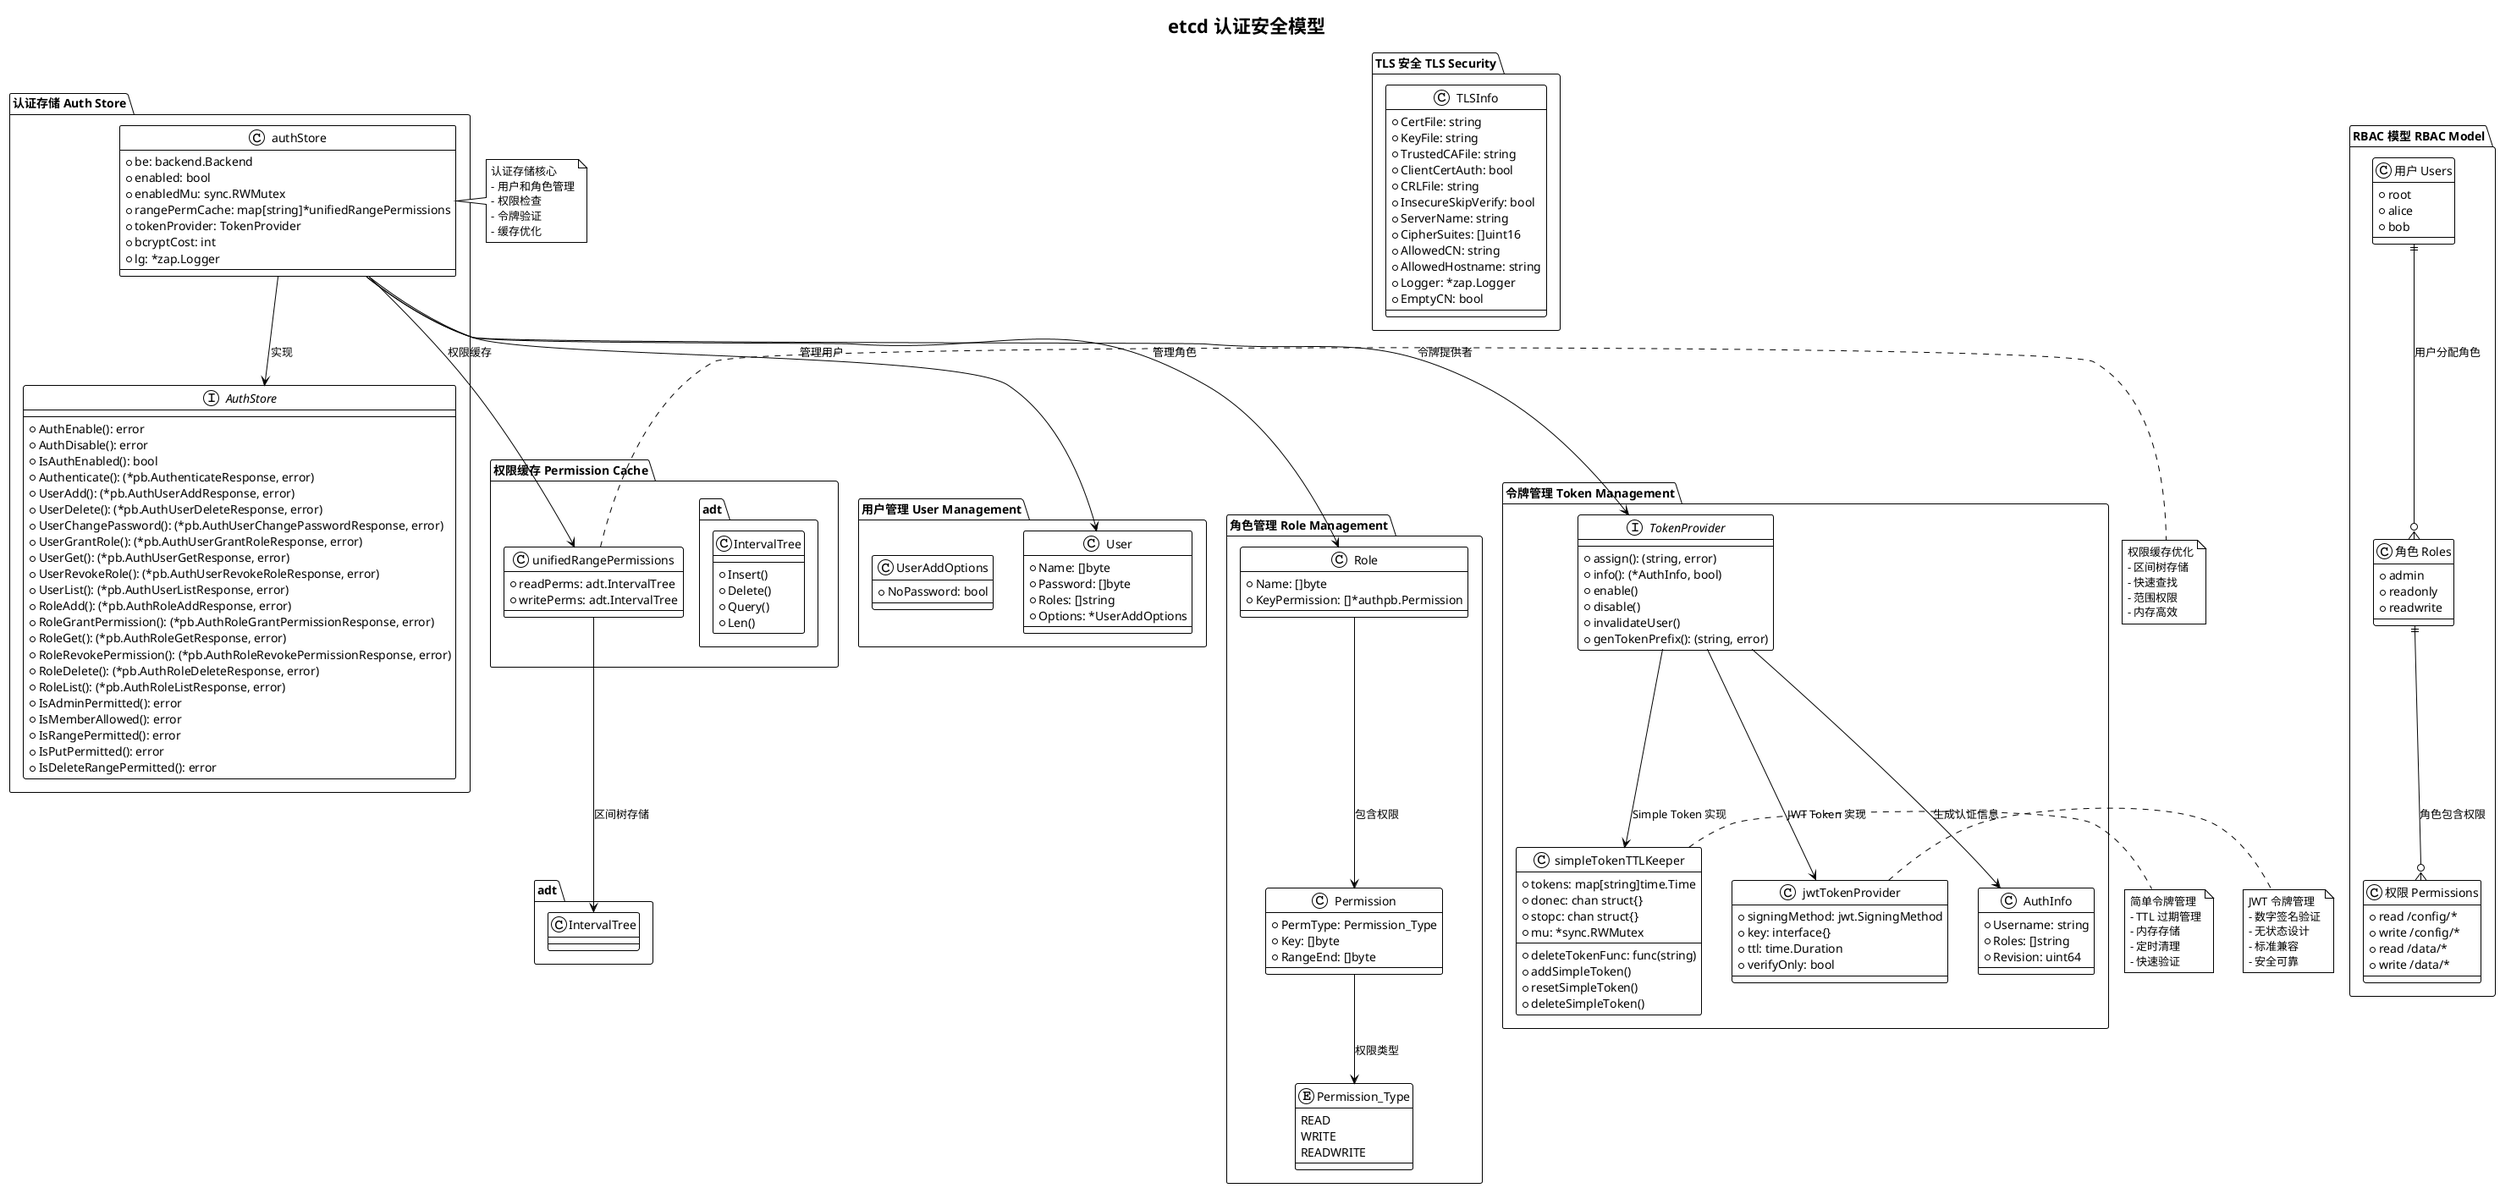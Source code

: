 @startuml auth-security-model
!theme plain
title etcd 认证安全模型

package "认证存储 Auth Store" {
  interface AuthStore {
    +AuthEnable(): error
    +AuthDisable(): error
    +IsAuthEnabled(): bool
    +Authenticate(): (*pb.AuthenticateResponse, error)
    +UserAdd(): (*pb.AuthUserAddResponse, error)
    +UserDelete(): (*pb.AuthUserDeleteResponse, error)
    +UserChangePassword(): (*pb.AuthUserChangePasswordResponse, error)
    +UserGrantRole(): (*pb.AuthUserGrantRoleResponse, error)
    +UserGet(): (*pb.AuthUserGetResponse, error)
    +UserRevokeRole(): (*pb.AuthUserRevokeRoleResponse, error)
    +UserList(): (*pb.AuthUserListResponse, error)
    +RoleAdd(): (*pb.AuthRoleAddResponse, error)
    +RoleGrantPermission(): (*pb.AuthRoleGrantPermissionResponse, error)
    +RoleGet(): (*pb.AuthRoleGetResponse, error)
    +RoleRevokePermission(): (*pb.AuthRoleRevokePermissionResponse, error)
    +RoleDelete(): (*pb.AuthRoleDeleteResponse, error)
    +RoleList(): (*pb.AuthRoleListResponse, error)
    +IsAdminPermitted(): error
    +IsMemberAllowed(): error
    +IsRangePermitted(): error
    +IsPutPermitted(): error
    +IsDeleteRangePermitted(): error
  }
  
  class authStore {
    +be: backend.Backend
    +enabled: bool
    +enabledMu: sync.RWMutex
    +rangePermCache: map[string]*unifiedRangePermissions
    +tokenProvider: TokenProvider
    +bcryptCost: int
    +lg: *zap.Logger
  }
}

package "用户管理 User Management" {
  class User {
    +Name: []byte
    +Password: []byte
    +Roles: []string
    +Options: *UserAddOptions
  }
  
  class UserAddOptions {
    +NoPassword: bool
  }
}

package "角色管理 Role Management" {
  class Role {
    +Name: []byte
    +KeyPermission: []*authpb.Permission
  }
  
  class Permission {
    +PermType: Permission_Type
    +Key: []byte
    +RangeEnd: []byte
  }
  
  enum Permission_Type {
    READ
    WRITE
    READWRITE
  }
}

package "令牌管理 Token Management" {
  interface TokenProvider {
    +assign(): (string, error)
    +info(): (*AuthInfo, bool)
    +enable()
    +disable()
    +invalidateUser()
    +genTokenPrefix(): (string, error)
  }
  
  class simpleTokenTTLKeeper {
    +tokens: map[string]time.Time
    +donec: chan struct{}
    +stopc: chan struct{}
    +deleteTokenFunc: func(string)
    +mu: *sync.RWMutex
    +addSimpleToken()
    +resetSimpleToken()
    +deleteSimpleToken()
  }
  
  class jwtTokenProvider {
    +signingMethod: jwt.SigningMethod
    +key: interface{}
    +ttl: time.Duration
    +verifyOnly: bool
  }
  
  class AuthInfo {
    +Username: string
    +Roles: []string
    +Revision: uint64
  }
}

package "权限缓存 Permission Cache" {
  class unifiedRangePermissions {
    +readPerms: adt.IntervalTree
    +writePerms: adt.IntervalTree
  }
  
  class adt.IntervalTree {
    +Insert()
    +Delete()
    +Query()
    +Len()
  }
}

package "TLS 安全 TLS Security" {
  class TLSInfo {
    +CertFile: string
    +KeyFile: string
    +TrustedCAFile: string
    +ClientCertAuth: bool
    +CRLFile: string
    +InsecureSkipVerify: bool
    +ServerName: string
    +CipherSuites: []uint16
    +AllowedCN: string
    +AllowedHostname: string
    +Logger: *zap.Logger
    +EmptyCN: bool
  }
}

' 关系连接
authStore --> AuthStore : 实现
authStore --> User : 管理用户
authStore --> Role : 管理角色
authStore --> TokenProvider : 令牌提供者
authStore --> unifiedRangePermissions : 权限缓存

Role --> Permission : 包含权限
Permission --> Permission_Type : 权限类型

TokenProvider --> simpleTokenTTLKeeper : Simple Token 实现
TokenProvider --> jwtTokenProvider : JWT Token 实现
TokenProvider --> AuthInfo : 生成认证信息

unifiedRangePermissions --> adt.IntervalTree : 区间树存储

' RBAC 关系图
package "RBAC 模型 RBAC Model" {
  class "用户 Users" as Users {
    +root
    +alice
    +bob
  }
  
  class "角色 Roles" as Roles {
    +admin
    +readonly
    +readwrite
  }
  
  class "权限 Permissions" as Permissions {
    +read /config/*
    +write /config/*
    +read /data/*
    +write /data/*
  }
}

Users ||--o{ Roles : 用户分配角色
Roles ||--o{ Permissions : 角色包含权限

note right of authStore
  认证存储核心
  - 用户和角色管理
  - 权限检查
  - 令牌验证
  - 缓存优化
end note

note right of simpleTokenTTLKeeper
  简单令牌管理
  - TTL 过期管理
  - 内存存储
  - 定时清理
  - 快速验证
end note

note right of jwtTokenProvider
  JWT 令牌管理
  - 数字签名验证
  - 无状态设计
  - 标准兼容
  - 安全可靠
end note

note right of unifiedRangePermissions
  权限缓存优化
  - 区间树存储
  - 快速查找
  - 范围权限
  - 内存高效
end note

@enduml
